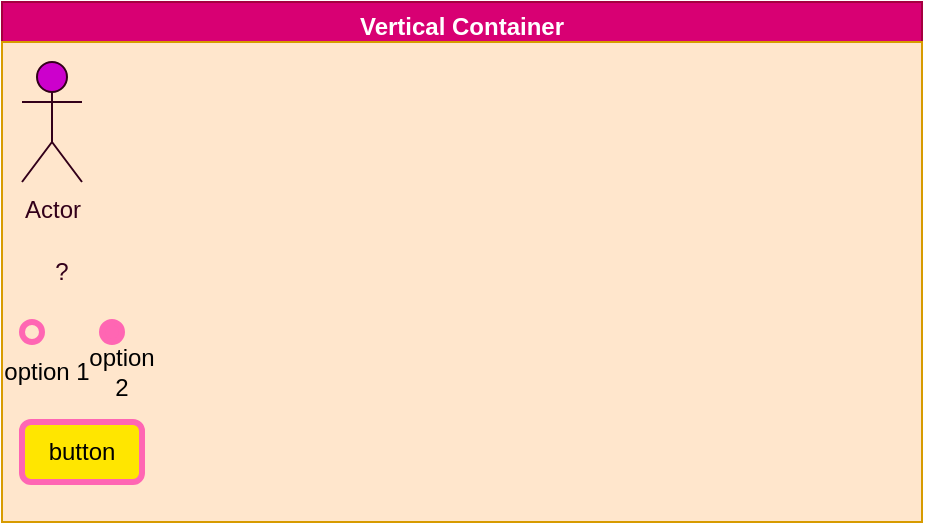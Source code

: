 <mxfile>
    <diagram id="-55225dTMH6KRCjdtvrq" name="Page-1">
        <mxGraphModel dx="594" dy="561" grid="1" gridSize="10" guides="1" tooltips="1" connect="1" arrows="1" fold="1" page="1" pageScale="1" pageWidth="827" pageHeight="1169" math="0" shadow="0">
            <root>
                <mxCell id="0"/>
                <mxCell id="1" parent="0"/>
                <mxCell id="2" value="Vertical Container" style="swimlane;fillColor=#d80073;fontColor=#ffffff;strokeColor=#A50040;" parent="1" vertex="1">
                    <mxGeometry x="70" y="190" width="460" height="240" as="geometry"/>
                </mxCell>
                <mxCell id="4" value="" style="rounded=0;whiteSpace=wrap;html=1;fillColor=#ffe6cc;strokeColor=#d79b00;" vertex="1" parent="1">
                    <mxGeometry x="70" y="210" width="460" height="240" as="geometry"/>
                </mxCell>
                <mxCell id="5" value="Actor" style="shape=umlActor;verticalLabelPosition=bottom;verticalAlign=top;html=1;outlineConnect=0;fillColor=#CC00CC;strokeColor=#33001A;fontColor=#33001A;" vertex="1" parent="1">
                    <mxGeometry x="80" y="220" width="30" height="60" as="geometry"/>
                </mxCell>
                <mxCell id="6" value="?" style="text;html=1;strokeColor=none;fillColor=none;align=center;verticalAlign=middle;whiteSpace=wrap;rounded=0;fontColor=#33001A;" vertex="1" parent="1">
                    <mxGeometry x="70" y="310" width="60" height="30" as="geometry"/>
                </mxCell>
                <mxCell id="7" value="" style="ellipse;whiteSpace=wrap;html=1;aspect=fixed;fontColor=none;strokeColor=#FF66B3;fillColor=none;noLabel=1;strokeWidth=3;" vertex="1" parent="1">
                    <mxGeometry x="80" y="350" width="10" height="10" as="geometry"/>
                </mxCell>
                <mxCell id="8" value="" style="ellipse;whiteSpace=wrap;html=1;aspect=fixed;fontColor=none;strokeColor=#FF66B3;fillColor=#FF66B3;noLabel=1;strokeWidth=3;" vertex="1" parent="1">
                    <mxGeometry x="120" y="350" width="10" height="10" as="geometry"/>
                </mxCell>
                <mxCell id="9" value="option 2" style="text;html=1;strokeColor=none;fillColor=none;align=center;verticalAlign=middle;whiteSpace=wrap;rounded=0;fontColor=none;" vertex="1" parent="1">
                    <mxGeometry x="110" y="360" width="40" height="30" as="geometry"/>
                </mxCell>
                <mxCell id="10" value="option 1" style="text;html=1;strokeColor=none;fillColor=none;align=center;verticalAlign=middle;whiteSpace=wrap;rounded=0;fontColor=none;" vertex="1" parent="1">
                    <mxGeometry x="70" y="360" width="45" height="30" as="geometry"/>
                </mxCell>
                <mxCell id="11" value="" style="rounded=1;whiteSpace=wrap;html=1;fontColor=none;strokeColor=#FF66B3;strokeWidth=3;fillColor=#FFE600;" vertex="1" parent="1">
                    <mxGeometry x="80" y="400" width="60" height="30" as="geometry"/>
                </mxCell>
                <mxCell id="12" value="button" style="text;html=1;strokeColor=none;fillColor=none;align=center;verticalAlign=middle;whiteSpace=wrap;rounded=0;fontColor=none;" vertex="1" parent="1">
                    <mxGeometry x="80" y="400" width="60" height="30" as="geometry"/>
                </mxCell>
            </root>
        </mxGraphModel>
    </diagram>
</mxfile>